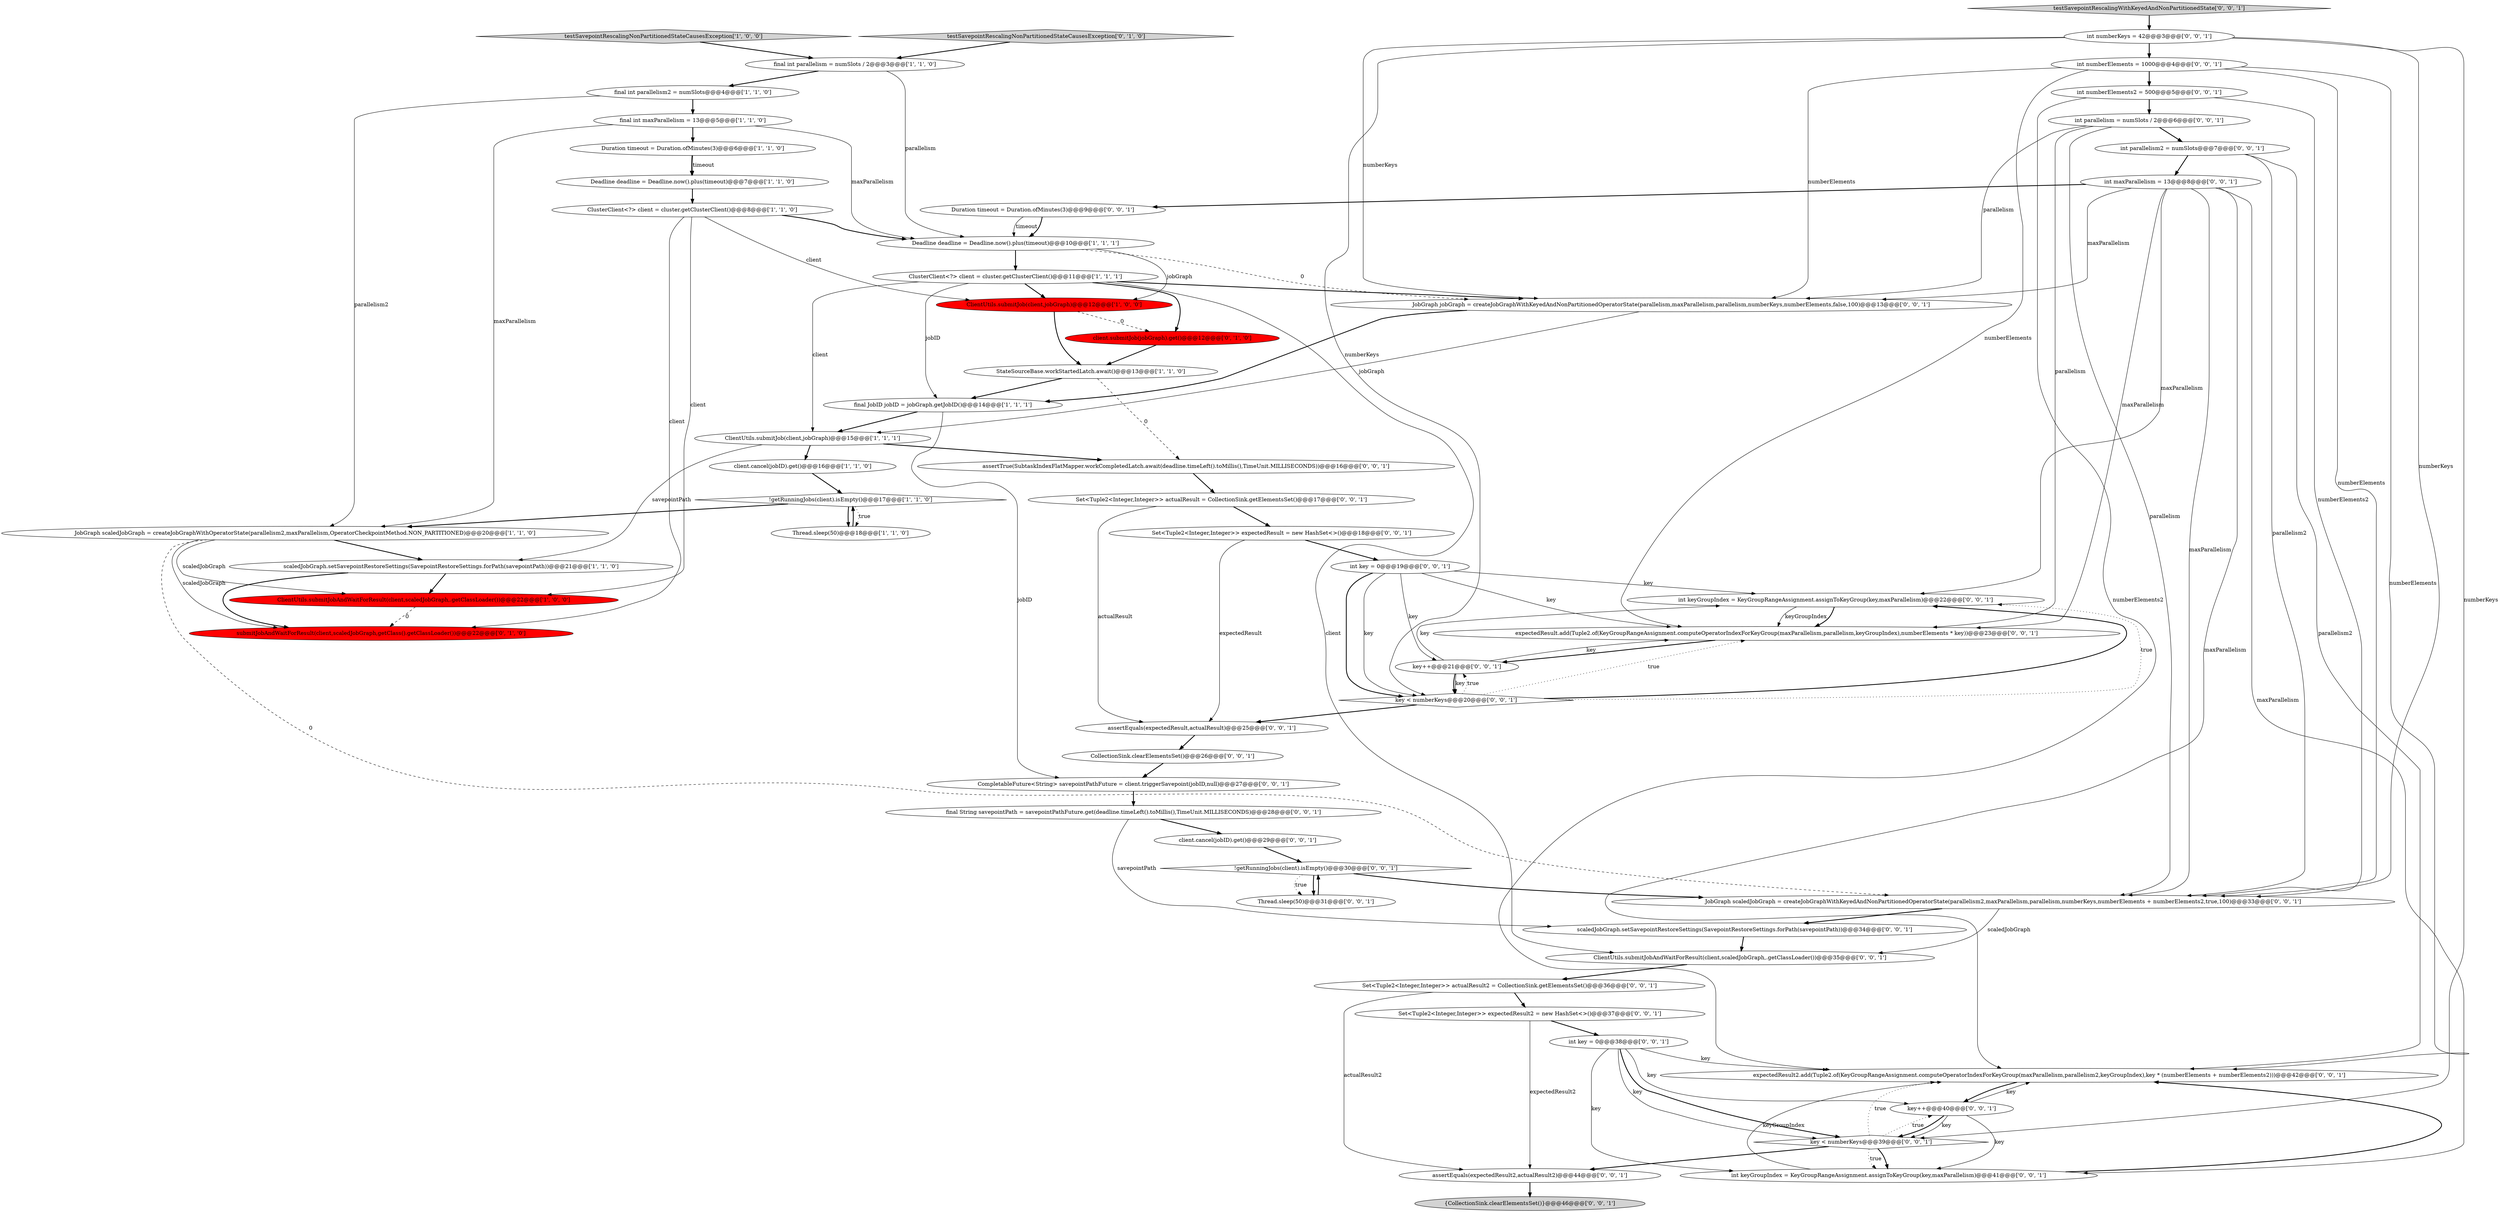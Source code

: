 digraph {
49 [style = filled, label = "int numberKeys = 42@@@3@@@['0', '0', '1']", fillcolor = white, shape = ellipse image = "AAA0AAABBB3BBB"];
5 [style = filled, label = "scaledJobGraph.setSavepointRestoreSettings(SavepointRestoreSettings.forPath(savepointPath))@@@21@@@['1', '1', '0']", fillcolor = white, shape = ellipse image = "AAA0AAABBB1BBB"];
20 [style = filled, label = "client.submitJob(jobGraph).get()@@@12@@@['0', '1', '0']", fillcolor = red, shape = ellipse image = "AAA1AAABBB2BBB"];
24 [style = filled, label = "JobGraph scaledJobGraph = createJobGraphWithKeyedAndNonPartitionedOperatorState(parallelism2,maxParallelism,parallelism,numberKeys,numberElements + numberElements2,true,100)@@@33@@@['0', '0', '1']", fillcolor = white, shape = ellipse image = "AAA0AAABBB3BBB"];
44 [style = filled, label = "int numberElements = 1000@@@4@@@['0', '0', '1']", fillcolor = white, shape = ellipse image = "AAA0AAABBB3BBB"];
53 [style = filled, label = "Set<Tuple2<Integer,Integer>> actualResult2 = CollectionSink.getElementsSet()@@@36@@@['0', '0', '1']", fillcolor = white, shape = ellipse image = "AAA0AAABBB3BBB"];
1 [style = filled, label = "ClientUtils.submitJob(client,jobGraph)@@@15@@@['1', '1', '1']", fillcolor = white, shape = ellipse image = "AAA0AAABBB1BBB"];
32 [style = filled, label = "assertTrue(SubtaskIndexFlatMapper.workCompletedLatch.await(deadline.timeLeft().toMillis(),TimeUnit.MILLISECONDS))@@@16@@@['0', '0', '1']", fillcolor = white, shape = ellipse image = "AAA0AAABBB3BBB"];
38 [style = filled, label = "!getRunningJobs(client).isEmpty()@@@30@@@['0', '0', '1']", fillcolor = white, shape = diamond image = "AAA0AAABBB3BBB"];
50 [style = filled, label = "Set<Tuple2<Integer,Integer>> expectedResult = new HashSet<>()@@@18@@@['0', '0', '1']", fillcolor = white, shape = ellipse image = "AAA0AAABBB3BBB"];
54 [style = filled, label = "key < numberKeys@@@20@@@['0', '0', '1']", fillcolor = white, shape = diamond image = "AAA0AAABBB3BBB"];
51 [style = filled, label = "int parallelism2 = numSlots@@@7@@@['0', '0', '1']", fillcolor = white, shape = ellipse image = "AAA0AAABBB3BBB"];
12 [style = filled, label = "StateSourceBase.workStartedLatch.await()@@@13@@@['1', '1', '0']", fillcolor = white, shape = ellipse image = "AAA0AAABBB1BBB"];
13 [style = filled, label = "!getRunningJobs(client).isEmpty()@@@17@@@['1', '1', '0']", fillcolor = white, shape = diamond image = "AAA0AAABBB1BBB"];
27 [style = filled, label = "int maxParallelism = 13@@@8@@@['0', '0', '1']", fillcolor = white, shape = ellipse image = "AAA0AAABBB3BBB"];
41 [style = filled, label = "int keyGroupIndex = KeyGroupRangeAssignment.assignToKeyGroup(key,maxParallelism)@@@22@@@['0', '0', '1']", fillcolor = white, shape = ellipse image = "AAA0AAABBB3BBB"];
31 [style = filled, label = "int key = 0@@@38@@@['0', '0', '1']", fillcolor = white, shape = ellipse image = "AAA0AAABBB3BBB"];
2 [style = filled, label = "Duration timeout = Duration.ofMinutes(3)@@@6@@@['1', '1', '0']", fillcolor = white, shape = ellipse image = "AAA0AAABBB1BBB"];
35 [style = filled, label = "expectedResult2.add(Tuple2.of(KeyGroupRangeAssignment.computeOperatorIndexForKeyGroup(maxParallelism,parallelism2,keyGroupIndex),key * (numberElements + numberElements2)))@@@42@@@['0', '0', '1']", fillcolor = white, shape = ellipse image = "AAA0AAABBB3BBB"];
25 [style = filled, label = "assertEquals(expectedResult,actualResult)@@@25@@@['0', '0', '1']", fillcolor = white, shape = ellipse image = "AAA0AAABBB3BBB"];
43 [style = filled, label = "int keyGroupIndex = KeyGroupRangeAssignment.assignToKeyGroup(key,maxParallelism)@@@41@@@['0', '0', '1']", fillcolor = white, shape = ellipse image = "AAA0AAABBB3BBB"];
16 [style = filled, label = "ClientUtils.submitJob(client,jobGraph)@@@12@@@['1', '0', '0']", fillcolor = red, shape = ellipse image = "AAA1AAABBB1BBB"];
19 [style = filled, label = "testSavepointRescalingNonPartitionedStateCausesException['0', '1', '0']", fillcolor = lightgray, shape = diamond image = "AAA0AAABBB2BBB"];
11 [style = filled, label = "final int parallelism = numSlots / 2@@@3@@@['1', '1', '0']", fillcolor = white, shape = ellipse image = "AAA0AAABBB1BBB"];
40 [style = filled, label = "client.cancel(jobID).get()@@@29@@@['0', '0', '1']", fillcolor = white, shape = ellipse image = "AAA0AAABBB3BBB"];
45 [style = filled, label = "int numberElements2 = 500@@@5@@@['0', '0', '1']", fillcolor = white, shape = ellipse image = "AAA0AAABBB3BBB"];
42 [style = filled, label = "Set<Tuple2<Integer,Integer>> expectedResult2 = new HashSet<>()@@@37@@@['0', '0', '1']", fillcolor = white, shape = ellipse image = "AAA0AAABBB3BBB"];
33 [style = filled, label = "ClientUtils.submitJobAndWaitForResult(client,scaledJobGraph,.getClassLoader())@@@35@@@['0', '0', '1']", fillcolor = white, shape = ellipse image = "AAA0AAABBB3BBB"];
48 [style = filled, label = "scaledJobGraph.setSavepointRestoreSettings(SavepointRestoreSettings.forPath(savepointPath))@@@34@@@['0', '0', '1']", fillcolor = white, shape = ellipse image = "AAA0AAABBB3BBB"];
47 [style = filled, label = "Set<Tuple2<Integer,Integer>> actualResult = CollectionSink.getElementsSet()@@@17@@@['0', '0', '1']", fillcolor = white, shape = ellipse image = "AAA0AAABBB3BBB"];
46 [style = filled, label = "final String savepointPath = savepointPathFuture.get(deadline.timeLeft().toMillis(),TimeUnit.MILLISECONDS)@@@28@@@['0', '0', '1']", fillcolor = white, shape = ellipse image = "AAA0AAABBB3BBB"];
26 [style = filled, label = "int parallelism = numSlots / 2@@@6@@@['0', '0', '1']", fillcolor = white, shape = ellipse image = "AAA0AAABBB3BBB"];
7 [style = filled, label = "ClusterClient<?> client = cluster.getClusterClient()@@@11@@@['1', '1', '1']", fillcolor = white, shape = ellipse image = "AAA0AAABBB1BBB"];
18 [style = filled, label = "ClusterClient<?> client = cluster.getClusterClient()@@@8@@@['1', '1', '0']", fillcolor = white, shape = ellipse image = "AAA0AAABBB1BBB"];
29 [style = filled, label = "expectedResult.add(Tuple2.of(KeyGroupRangeAssignment.computeOperatorIndexForKeyGroup(maxParallelism,parallelism,keyGroupIndex),numberElements * key))@@@23@@@['0', '0', '1']", fillcolor = white, shape = ellipse image = "AAA0AAABBB3BBB"];
0 [style = filled, label = "final JobID jobID = jobGraph.getJobID()@@@14@@@['1', '1', '1']", fillcolor = white, shape = ellipse image = "AAA0AAABBB1BBB"];
8 [style = filled, label = "Thread.sleep(50)@@@18@@@['1', '1', '0']", fillcolor = white, shape = ellipse image = "AAA0AAABBB1BBB"];
23 [style = filled, label = "assertEquals(expectedResult2,actualResult2)@@@44@@@['0', '0', '1']", fillcolor = white, shape = ellipse image = "AAA0AAABBB3BBB"];
3 [style = filled, label = "Deadline deadline = Deadline.now().plus(timeout)@@@7@@@['1', '1', '0']", fillcolor = white, shape = ellipse image = "AAA0AAABBB1BBB"];
30 [style = filled, label = "Duration timeout = Duration.ofMinutes(3)@@@9@@@['0', '0', '1']", fillcolor = white, shape = ellipse image = "AAA0AAABBB3BBB"];
34 [style = filled, label = "Thread.sleep(50)@@@31@@@['0', '0', '1']", fillcolor = white, shape = ellipse image = "AAA0AAABBB3BBB"];
37 [style = filled, label = "testSavepointRescalingWithKeyedAndNonPartitionedState['0', '0', '1']", fillcolor = lightgray, shape = diamond image = "AAA0AAABBB3BBB"];
17 [style = filled, label = "client.cancel(jobID).get()@@@16@@@['1', '1', '0']", fillcolor = white, shape = ellipse image = "AAA0AAABBB1BBB"];
21 [style = filled, label = "submitJobAndWaitForResult(client,scaledJobGraph,getClass().getClassLoader())@@@22@@@['0', '1', '0']", fillcolor = red, shape = ellipse image = "AAA1AAABBB2BBB"];
52 [style = filled, label = "key < numberKeys@@@39@@@['0', '0', '1']", fillcolor = white, shape = diamond image = "AAA0AAABBB3BBB"];
57 [style = filled, label = "key++@@@40@@@['0', '0', '1']", fillcolor = white, shape = ellipse image = "AAA0AAABBB3BBB"];
4 [style = filled, label = "ClientUtils.submitJobAndWaitForResult(client,scaledJobGraph,.getClassLoader())@@@22@@@['1', '0', '0']", fillcolor = red, shape = ellipse image = "AAA1AAABBB1BBB"];
10 [style = filled, label = "JobGraph scaledJobGraph = createJobGraphWithOperatorState(parallelism2,maxParallelism,OperatorCheckpointMethod.NON_PARTITIONED)@@@20@@@['1', '1', '0']", fillcolor = white, shape = ellipse image = "AAA0AAABBB1BBB"];
15 [style = filled, label = "Deadline deadline = Deadline.now().plus(timeout)@@@10@@@['1', '1', '1']", fillcolor = white, shape = ellipse image = "AAA0AAABBB1BBB"];
6 [style = filled, label = "final int parallelism2 = numSlots@@@4@@@['1', '1', '0']", fillcolor = white, shape = ellipse image = "AAA0AAABBB1BBB"];
28 [style = filled, label = "int key = 0@@@19@@@['0', '0', '1']", fillcolor = white, shape = ellipse image = "AAA0AAABBB3BBB"];
36 [style = filled, label = "key++@@@21@@@['0', '0', '1']", fillcolor = white, shape = ellipse image = "AAA0AAABBB3BBB"];
14 [style = filled, label = "testSavepointRescalingNonPartitionedStateCausesException['1', '0', '0']", fillcolor = lightgray, shape = diamond image = "AAA0AAABBB1BBB"];
56 [style = filled, label = "{CollectionSink.clearElementsSet()}@@@46@@@['0', '0', '1']", fillcolor = lightgray, shape = ellipse image = "AAA0AAABBB3BBB"];
39 [style = filled, label = "JobGraph jobGraph = createJobGraphWithKeyedAndNonPartitionedOperatorState(parallelism,maxParallelism,parallelism,numberKeys,numberElements,false,100)@@@13@@@['0', '0', '1']", fillcolor = white, shape = ellipse image = "AAA0AAABBB3BBB"];
22 [style = filled, label = "CompletableFuture<String> savepointPathFuture = client.triggerSavepoint(jobID,null)@@@27@@@['0', '0', '1']", fillcolor = white, shape = ellipse image = "AAA0AAABBB3BBB"];
55 [style = filled, label = "CollectionSink.clearElementsSet()@@@26@@@['0', '0', '1']", fillcolor = white, shape = ellipse image = "AAA0AAABBB3BBB"];
9 [style = filled, label = "final int maxParallelism = 13@@@5@@@['1', '1', '0']", fillcolor = white, shape = ellipse image = "AAA0AAABBB1BBB"];
37->49 [style = bold, label=""];
38->34 [style = dotted, label="true"];
19->11 [style = bold, label=""];
44->39 [style = solid, label="numberElements"];
28->36 [style = solid, label="key"];
50->25 [style = solid, label="expectedResult"];
54->41 [style = dotted, label="true"];
40->38 [style = bold, label=""];
26->29 [style = solid, label="parallelism"];
44->24 [style = solid, label="numberElements"];
26->51 [style = bold, label=""];
30->15 [style = solid, label="timeout"];
49->52 [style = solid, label="numberKeys"];
44->29 [style = solid, label="numberElements"];
3->18 [style = bold, label=""];
10->21 [style = solid, label="scaledJobGraph"];
49->39 [style = solid, label="numberKeys"];
27->43 [style = solid, label="maxParallelism"];
43->35 [style = bold, label=""];
36->41 [style = solid, label="key"];
7->16 [style = bold, label=""];
11->15 [style = solid, label="parallelism"];
18->4 [style = solid, label="client"];
27->29 [style = solid, label="maxParallelism"];
7->0 [style = solid, label="jobID"];
14->11 [style = bold, label=""];
10->24 [style = dashed, label="0"];
49->24 [style = solid, label="numberKeys"];
31->57 [style = solid, label="key"];
36->29 [style = solid, label="key"];
54->36 [style = dotted, label="true"];
52->57 [style = dotted, label="true"];
29->36 [style = bold, label=""];
27->41 [style = solid, label="maxParallelism"];
57->52 [style = solid, label="key"];
52->23 [style = bold, label=""];
26->39 [style = solid, label="parallelism"];
22->46 [style = bold, label=""];
9->2 [style = bold, label=""];
24->33 [style = solid, label="scaledJobGraph"];
27->30 [style = bold, label=""];
25->55 [style = bold, label=""];
18->15 [style = bold, label=""];
28->54 [style = bold, label=""];
42->23 [style = solid, label="expectedResult2"];
57->35 [style = solid, label="key"];
42->31 [style = bold, label=""];
54->41 [style = bold, label=""];
27->24 [style = solid, label="maxParallelism"];
50->28 [style = bold, label=""];
1->17 [style = bold, label=""];
35->57 [style = bold, label=""];
46->48 [style = solid, label="savepointPath"];
5->21 [style = bold, label=""];
45->35 [style = solid, label="numberElements2"];
31->43 [style = solid, label="key"];
54->25 [style = bold, label=""];
2->3 [style = solid, label="timeout"];
53->23 [style = solid, label="actualResult2"];
0->22 [style = solid, label="jobID"];
48->33 [style = bold, label=""];
51->27 [style = bold, label=""];
1->32 [style = bold, label=""];
34->38 [style = bold, label=""];
46->40 [style = bold, label=""];
51->24 [style = solid, label="parallelism2"];
44->45 [style = bold, label=""];
30->15 [style = bold, label=""];
13->10 [style = bold, label=""];
38->24 [style = bold, label=""];
31->52 [style = bold, label=""];
12->32 [style = dashed, label="0"];
2->3 [style = bold, label=""];
49->44 [style = bold, label=""];
53->42 [style = bold, label=""];
7->20 [style = bold, label=""];
4->21 [style = dashed, label="0"];
31->52 [style = solid, label="key"];
9->15 [style = solid, label="maxParallelism"];
47->50 [style = bold, label=""];
7->33 [style = solid, label="client"];
52->43 [style = bold, label=""];
10->5 [style = bold, label=""];
44->35 [style = solid, label="numberElements"];
7->39 [style = bold, label=""];
13->8 [style = dotted, label="true"];
0->1 [style = bold, label=""];
27->35 [style = solid, label="maxParallelism"];
41->29 [style = solid, label="keyGroupIndex"];
5->4 [style = bold, label=""];
38->34 [style = bold, label=""];
54->29 [style = dotted, label="true"];
28->54 [style = solid, label="key"];
17->13 [style = bold, label=""];
15->39 [style = dashed, label="0"];
7->1 [style = solid, label="client"];
47->25 [style = solid, label="actualResult"];
9->10 [style = solid, label="maxParallelism"];
8->13 [style = bold, label=""];
16->20 [style = dashed, label="0"];
18->21 [style = solid, label="client"];
27->39 [style = solid, label="maxParallelism"];
28->41 [style = solid, label="key"];
23->56 [style = bold, label=""];
15->7 [style = bold, label=""];
10->4 [style = solid, label="scaledJobGraph"];
1->5 [style = solid, label="savepointPath"];
52->43 [style = dotted, label="true"];
41->29 [style = bold, label=""];
11->6 [style = bold, label=""];
15->16 [style = solid, label="jobGraph"];
49->54 [style = solid, label="numberKeys"];
12->0 [style = bold, label=""];
33->53 [style = bold, label=""];
6->10 [style = solid, label="parallelism2"];
18->16 [style = solid, label="client"];
55->22 [style = bold, label=""];
57->52 [style = bold, label=""];
57->43 [style = solid, label="key"];
39->0 [style = bold, label=""];
28->29 [style = solid, label="key"];
32->47 [style = bold, label=""];
20->12 [style = bold, label=""];
52->35 [style = dotted, label="true"];
51->35 [style = solid, label="parallelism2"];
45->26 [style = bold, label=""];
45->24 [style = solid, label="numberElements2"];
36->54 [style = solid, label="key"];
36->54 [style = bold, label=""];
6->9 [style = bold, label=""];
13->8 [style = bold, label=""];
16->12 [style = bold, label=""];
24->48 [style = bold, label=""];
43->35 [style = solid, label="keyGroupIndex"];
26->24 [style = solid, label="parallelism"];
39->1 [style = solid, label="jobGraph"];
31->35 [style = solid, label="key"];
}
